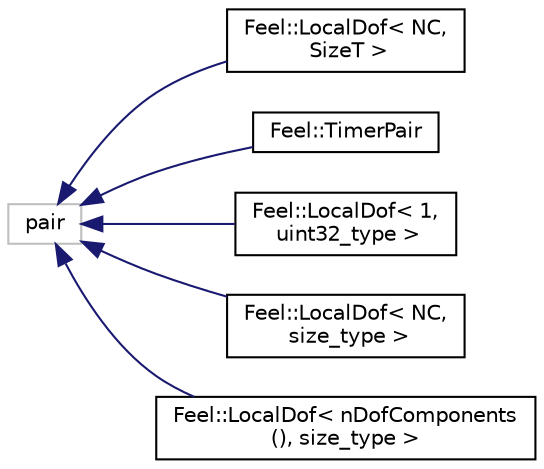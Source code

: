 digraph "Graphical Class Hierarchy"
{
 // LATEX_PDF_SIZE
  edge [fontname="Helvetica",fontsize="10",labelfontname="Helvetica",labelfontsize="10"];
  node [fontname="Helvetica",fontsize="10",shape=record];
  rankdir="LR";
  Node91 [label="pair",height=0.2,width=0.4,color="grey75", fillcolor="white", style="filled",tooltip=" "];
  Node91 -> Node0 [dir="back",color="midnightblue",fontsize="10",style="solid",fontname="Helvetica"];
  Node0 [label="Feel::LocalDof\< NC,\l SizeT \>",height=0.2,width=0.4,color="black", fillcolor="white", style="filled",URL="$classFeel_1_1LocalDof.html",tooltip=" "];
  Node91 -> Node93 [dir="back",color="midnightblue",fontsize="10",style="solid",fontname="Helvetica"];
  Node93 [label="Feel::TimerPair",height=0.2,width=0.4,color="black", fillcolor="white", style="filled",URL="$structFeel_1_1TimerPair.html",tooltip=" "];
  Node91 -> Node94 [dir="back",color="midnightblue",fontsize="10",style="solid",fontname="Helvetica"];
  Node94 [label="Feel::LocalDof\< 1,\l uint32_type \>",height=0.2,width=0.4,color="black", fillcolor="white", style="filled",URL="$classFeel_1_1LocalDof.html",tooltip=" "];
  Node91 -> Node95 [dir="back",color="midnightblue",fontsize="10",style="solid",fontname="Helvetica"];
  Node95 [label="Feel::LocalDof\< NC,\l size_type \>",height=0.2,width=0.4,color="black", fillcolor="white", style="filled",URL="$classFeel_1_1LocalDof.html",tooltip=" "];
  Node91 -> Node96 [dir="back",color="midnightblue",fontsize="10",style="solid",fontname="Helvetica"];
  Node96 [label="Feel::LocalDof\< nDofComponents\l(), size_type \>",height=0.2,width=0.4,color="black", fillcolor="white", style="filled",URL="$classFeel_1_1LocalDof.html",tooltip=" "];
}
